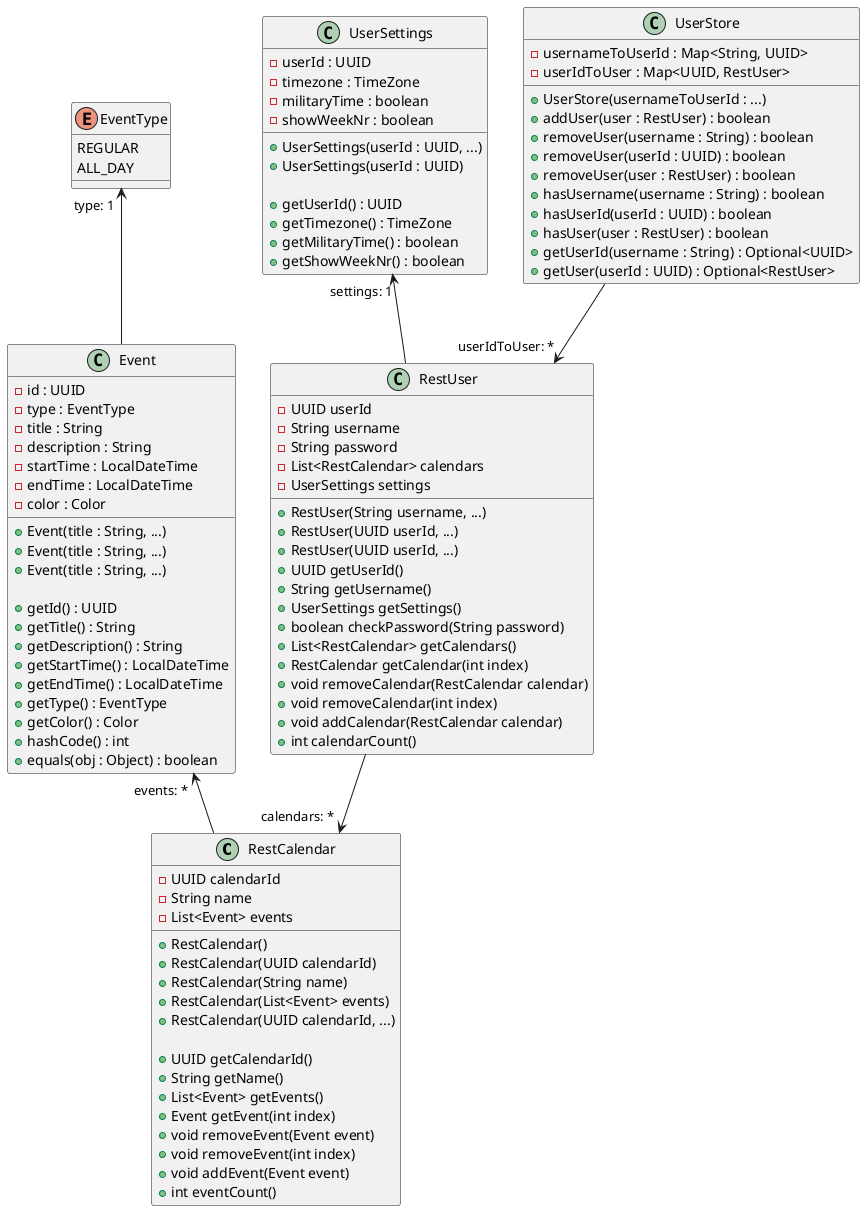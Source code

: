 @startuml Architecture

class RestCalendar {
    - UUID calendarId
    - String name
    - List<Event> events
    
    + RestCalendar()
    + RestCalendar(UUID calendarId)
    + RestCalendar(String name)
    + RestCalendar(List<Event> events)
    + RestCalendar(UUID calendarId, ...)
    
    + UUID getCalendarId()
    + String getName()
    + List<Event> getEvents()
    + Event getEvent(int index)
    + void removeEvent(Event event)
    + void removeEvent(int index)
    + void addEvent(Event event)
    + int eventCount()
}

class Event {
    - id : UUID
    - type : EventType
    - title : String
    - description : String
    - startTime : LocalDateTime
    - endTime : LocalDateTime
    - color : Color

    + Event(title : String, ...)
    + Event(title : String, ...)
    + Event(title : String, ...)

    + getId() : UUID
    + getTitle() : String
    + getDescription() : String
    + getStartTime() : LocalDateTime
    + getEndTime() : LocalDateTime
    + getType() : EventType
    + getColor() : Color
    + hashCode() : int
    + equals(obj : Object) : boolean
}

class RestUser {
    - UUID userId
    - String username
    - String password
    - List<RestCalendar> calendars
    - UserSettings settings
    
    + RestUser(String username, ...)
    + RestUser(UUID userId, ...)
    + RestUser(UUID userId, ...)
    + UUID getUserId()
    + String getUsername()
    + UserSettings getSettings()
    + boolean checkPassword(String password)
    + List<RestCalendar> getCalendars()
    + RestCalendar getCalendar(int index)
    + void removeCalendar(RestCalendar calendar)
    + void removeCalendar(int index)
    + void addCalendar(RestCalendar calendar)
    + int calendarCount()
}

class UserSettings {
    - userId : UUID
    - timezone : TimeZone
    - militaryTime : boolean
    - showWeekNr : boolean

    + UserSettings(userId : UUID, ...)
    + UserSettings(userId : UUID)

    + getUserId() : UUID
    + getTimezone() : TimeZone
    + getMilitaryTime() : boolean
    + getShowWeekNr() : boolean
}

class UserStore {
    - usernameToUserId : Map<String, UUID>
    - userIdToUser : Map<UUID, RestUser>

    + UserStore(usernameToUserId : ...)
    + addUser(user : RestUser) : boolean
    + removeUser(username : String) : boolean
    + removeUser(userId : UUID) : boolean
    + removeUser(user : RestUser) : boolean
    + hasUsername(username : String) : boolean
    + hasUserId(userId : UUID) : boolean
    + hasUser(user : RestUser) : boolean
    + getUserId(username : String) : Optional<UUID>
    + getUser(userId : UUID) : Optional<RestUser>
}

enum EventType {
    REGULAR
    ALL_DAY
}

UserStore --> "userIdToUser: * " RestUser
RestUser --> "calendars: *  " RestCalendar
RestUser -up-> "settings: 1" UserSettings
RestCalendar -up-> "events: *  " Event
Event -up-> "type: 1 " EventType

@enduml